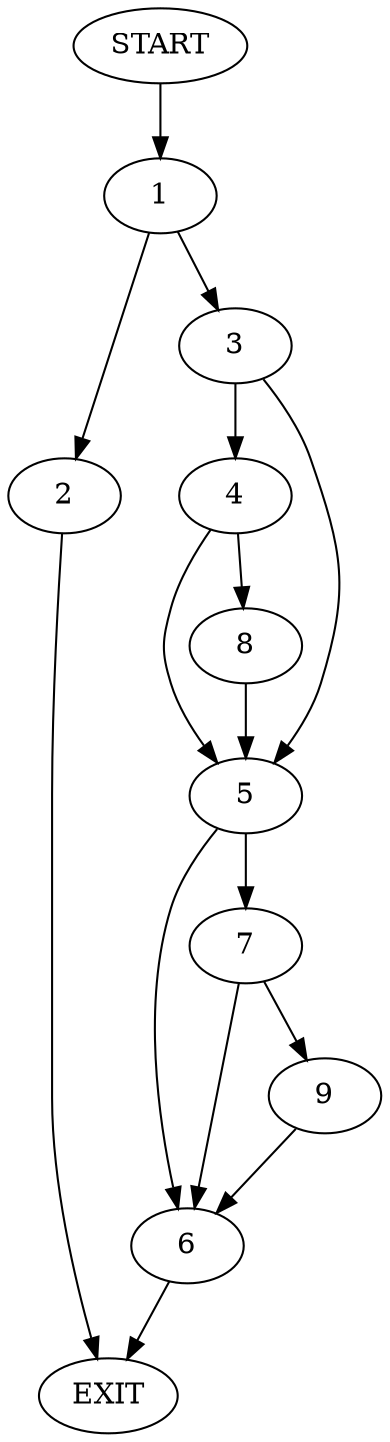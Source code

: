 digraph {
0 [label="START"]
10 [label="EXIT"]
0 -> 1
1 -> 2
1 -> 3
2 -> 10
3 -> 4
3 -> 5
5 -> 6
5 -> 7
4 -> 8
4 -> 5
8 -> 5
7 -> 9
7 -> 6
6 -> 10
9 -> 6
}
